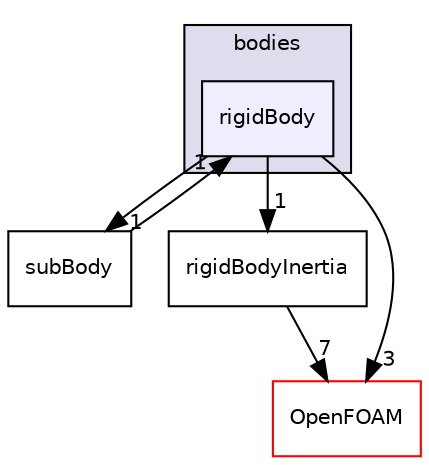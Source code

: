 digraph "src/rigidBodyDynamics/bodies/rigidBody" {
  bgcolor=transparent;
  compound=true
  node [ fontsize="10", fontname="Helvetica"];
  edge [ labelfontsize="10", labelfontname="Helvetica"];
  subgraph clusterdir_01e6611f9f28701f695d48f798765437 {
    graph [ bgcolor="#ddddee", pencolor="black", label="bodies" fontname="Helvetica", fontsize="10", URL="dir_01e6611f9f28701f695d48f798765437.html"]
  dir_35dd5cd9890fdce6a1471825e6c7daa2 [shape=box, label="rigidBody", style="filled", fillcolor="#eeeeff", pencolor="black", URL="dir_35dd5cd9890fdce6a1471825e6c7daa2.html"];
  }
  dir_c43d896227089a114fed12c685c0e830 [shape=box label="subBody" URL="dir_c43d896227089a114fed12c685c0e830.html"];
  dir_1769b1cfe28bbefd80ccc873fd503c0d [shape=box label="rigidBodyInertia" URL="dir_1769b1cfe28bbefd80ccc873fd503c0d.html"];
  dir_c5473ff19b20e6ec4dfe5c310b3778a8 [shape=box label="OpenFOAM" color="red" URL="dir_c5473ff19b20e6ec4dfe5c310b3778a8.html"];
  dir_35dd5cd9890fdce6a1471825e6c7daa2->dir_c43d896227089a114fed12c685c0e830 [headlabel="1", labeldistance=1.5 headhref="dir_002634_002636.html"];
  dir_35dd5cd9890fdce6a1471825e6c7daa2->dir_1769b1cfe28bbefd80ccc873fd503c0d [headlabel="1", labeldistance=1.5 headhref="dir_002634_002668.html"];
  dir_35dd5cd9890fdce6a1471825e6c7daa2->dir_c5473ff19b20e6ec4dfe5c310b3778a8 [headlabel="3", labeldistance=1.5 headhref="dir_002634_001898.html"];
  dir_c43d896227089a114fed12c685c0e830->dir_35dd5cd9890fdce6a1471825e6c7daa2 [headlabel="1", labeldistance=1.5 headhref="dir_002636_002634.html"];
  dir_1769b1cfe28bbefd80ccc873fd503c0d->dir_c5473ff19b20e6ec4dfe5c310b3778a8 [headlabel="7", labeldistance=1.5 headhref="dir_002668_001898.html"];
}
